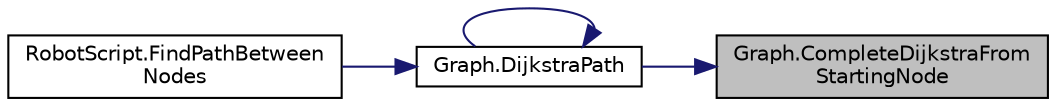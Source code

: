 digraph "Graph.CompleteDijkstraFromStartingNode"
{
 // LATEX_PDF_SIZE
  edge [fontname="Helvetica",fontsize="10",labelfontname="Helvetica",labelfontsize="10"];
  node [fontname="Helvetica",fontsize="10",shape=record];
  rankdir="RL";
  Node1 [label="Graph.CompleteDijkstraFrom\lStartingNode",height=0.2,width=0.4,color="black", fillcolor="grey75", style="filled", fontcolor="black",tooltip=" "];
  Node1 -> Node2 [dir="back",color="midnightblue",fontsize="10",style="solid",fontname="Helvetica"];
  Node2 [label="Graph.DijkstraPath",height=0.2,width=0.4,color="black", fillcolor="white", style="filled",URL="$class_graph.html#a967bfa5ba07778a8b7c75e5030b06b38",tooltip=" "];
  Node2 -> Node2 [dir="back",color="midnightblue",fontsize="10",style="solid",fontname="Helvetica"];
  Node2 -> Node3 [dir="back",color="midnightblue",fontsize="10",style="solid",fontname="Helvetica"];
  Node3 [label="RobotScript.FindPathBetween\lNodes",height=0.2,width=0.4,color="black", fillcolor="white", style="filled",URL="$class_robot_script.html#ab03624ce05a1b8c16f52f1f7f62b9922",tooltip=" "];
}

